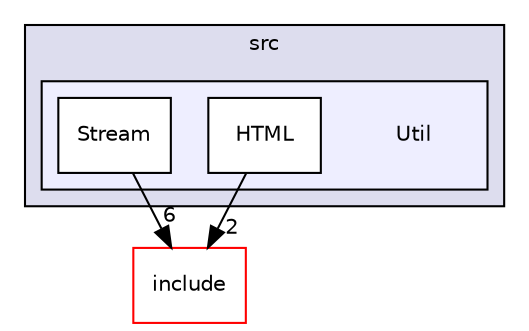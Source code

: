 digraph "Util" {
  compound=true
  node [ fontsize="10", fontname="Helvetica"];
  edge [ labelfontsize="10", labelfontname="Helvetica"];
  subgraph clusterdir_d3924472b33160d95742d2f59c12a805 {
    graph [ bgcolor="#ddddee", pencolor="black", label="src" fontname="Helvetica", fontsize="10", URL="dir_d3924472b33160d95742d2f59c12a805.html"]
  subgraph clusterdir_df2537d39dea1af86fde1216d629bf15 {
    graph [ bgcolor="#eeeeff", pencolor="black", label="" URL="dir_df2537d39dea1af86fde1216d629bf15.html"];
    dir_df2537d39dea1af86fde1216d629bf15 [shape=plaintext label="Util"];
    dir_b603f2db0c7ed27e76c1dc7471142fae [shape=box label="HTML" color="black" fillcolor="white" style="filled" URL="dir_b603f2db0c7ed27e76c1dc7471142fae.html"];
    dir_091b234390cdfc87aa2ddd009f38ca09 [shape=box label="Stream" color="black" fillcolor="white" style="filled" URL="dir_091b234390cdfc87aa2ddd009f38ca09.html"];
  }
  }
  dir_bac11a0200f3b99801364ef40513dc7d [shape=box label="include" fillcolor="white" style="filled" color="red" URL="dir_bac11a0200f3b99801364ef40513dc7d.html"];
  dir_091b234390cdfc87aa2ddd009f38ca09->dir_bac11a0200f3b99801364ef40513dc7d [headlabel="6", labeldistance=1.5 headhref="dir_000016_000003.html"];
  dir_b603f2db0c7ed27e76c1dc7471142fae->dir_bac11a0200f3b99801364ef40513dc7d [headlabel="2", labeldistance=1.5 headhref="dir_000008_000003.html"];
}
